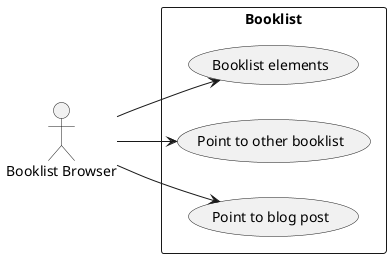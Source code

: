 @startuml
left to right direction
actor "Booklist Browser" as fc
rectangle Booklist {
  usecase "Booklist elements" as UC1
  usecase "Point to other booklist" as UC2
  usecase "Point to blog post" as UC3
}
fc --> UC1
fc --> UC2
fc --> UC3
@enduml

